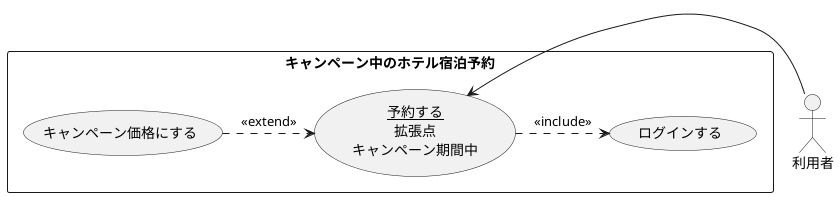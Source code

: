 @startuml ユースケース図
actor 利用者
    rectangle キャンペーン中のホテル宿泊予約{
        usecase ログインする
        usecase (<u>予約する</u>\n拡張点\nキャンペーン期間中) as input
        usecase キャンペーン価格にする
    }
    (キャンペーン価格にする) .>input : <<extend>>
    input .> ログインする : << include >>
    利用者  -> input
    @enduml